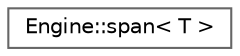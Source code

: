 digraph "Graphical Class Hierarchy"
{
 // LATEX_PDF_SIZE
  bgcolor="transparent";
  edge [fontname=Helvetica,fontsize=10,labelfontname=Helvetica,labelfontsize=10];
  node [fontname=Helvetica,fontsize=10,shape=box,height=0.2,width=0.4];
  rankdir="LR";
  Node0 [label="Engine::span\< T \>",height=0.2,width=0.4,color="grey40", fillcolor="white", style="filled",URL="$class_engine_1_1span.html",tooltip=" "];
}
